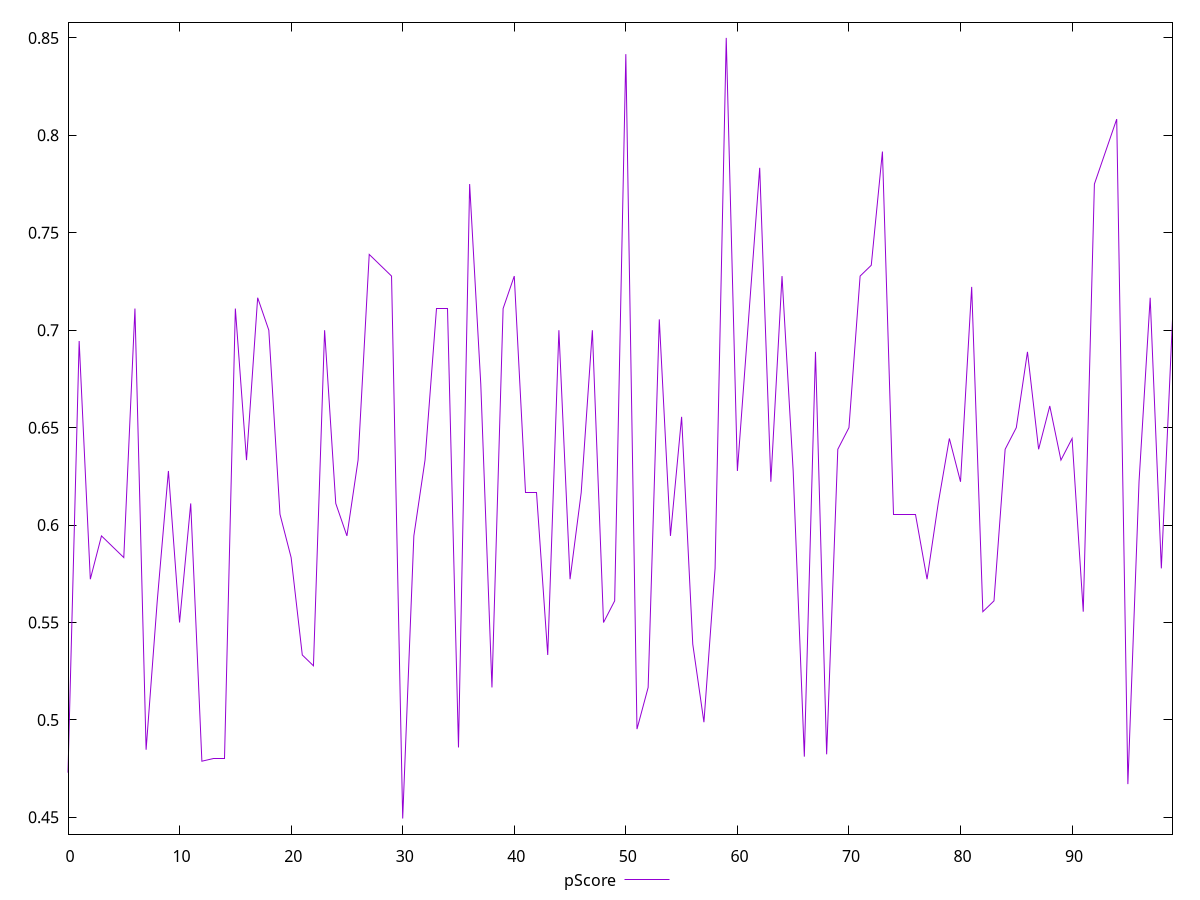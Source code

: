 reset

$pScore <<EOF
0 0.47294117647058825
1 0.6944444444444444
2 0.5722222222222222
3 0.5944444444444444
4 0.5888888888888889
5 0.5833333333333334
6 0.7111111111111111
7 0.48470588235294115
8 0.5611111111111111
9 0.6277777777777778
10 0.55
11 0.6111111111111112
12 0.4788235294117647
13 0.48
14 0.48
15 0.7111111111111111
16 0.6333333333333333
17 0.7166666666666667
18 0.7
19 0.6055555555555556
20 0.5833333333333334
21 0.5333333333333333
22 0.5277777777777778
23 0.7
24 0.6111111111111112
25 0.5944444444444444
26 0.6333333333333333
27 0.7388888888888889
28 0.7333333333333333
29 0.7277777777777777
30 0.44941176470588234
31 0.5944444444444444
32 0.6333333333333333
33 0.7111111111111111
34 0.7111111111111111
35 0.4858823529411765
36 0.775
37 0.6722222222222223
38 0.5166666666666666
39 0.7111111111111111
40 0.7277777777777777
41 0.6166666666666667
42 0.6166666666666667
43 0.5333333333333333
44 0.7
45 0.5722222222222222
46 0.6166666666666667
47 0.7
48 0.55
49 0.5611111111111111
50 0.8416666666666667
51 0.49529411764705883
52 0.5166666666666666
53 0.7055555555555556
54 0.5944444444444444
55 0.6555555555555556
56 0.5388888888888889
57 0.4988235294117647
58 0.5777777777777777
59 0.85
60 0.6277777777777778
61 0.7055555555555556
62 0.7833333333333333
63 0.6222222222222222
64 0.7277777777777777
65 0.6277777777777778
66 0.4811764705882353
67 0.6888888888888889
68 0.4823529411764706
69 0.6388888888888888
70 0.65
71 0.7277777777777777
72 0.7333333333333333
73 0.7916666666666666
74 0.6055555555555556
75 0.6055555555555556
76 0.6055555555555556
77 0.5722222222222222
78 0.6111111111111112
79 0.6444444444444445
80 0.6222222222222222
81 0.7222222222222222
82 0.5555555555555556
83 0.5611111111111111
84 0.6388888888888888
85 0.65
86 0.6888888888888889
87 0.6388888888888888
88 0.6611111111111111
89 0.6333333333333333
90 0.6444444444444445
91 0.5555555555555556
92 0.775
93 0.7916666666666666
94 0.8083333333333333
95 0.46705882352941175
96 0.6222222222222222
97 0.7166666666666667
98 0.5777777777777777
99 0.7055555555555556
EOF

set key outside below
set xrange [0:99]
set yrange [0.4414:0.8580117647058824]
set trange [0.4414:0.8580117647058824]
set terminal svg size 640, 500 enhanced background rgb 'white'
set output "report_00013_2021-02-09T12-04-24.940Z/uses-http2/samples/pages+cached+noadtech+nomedia/pScore/values.svg"

plot $pScore title "pScore" with line

reset
